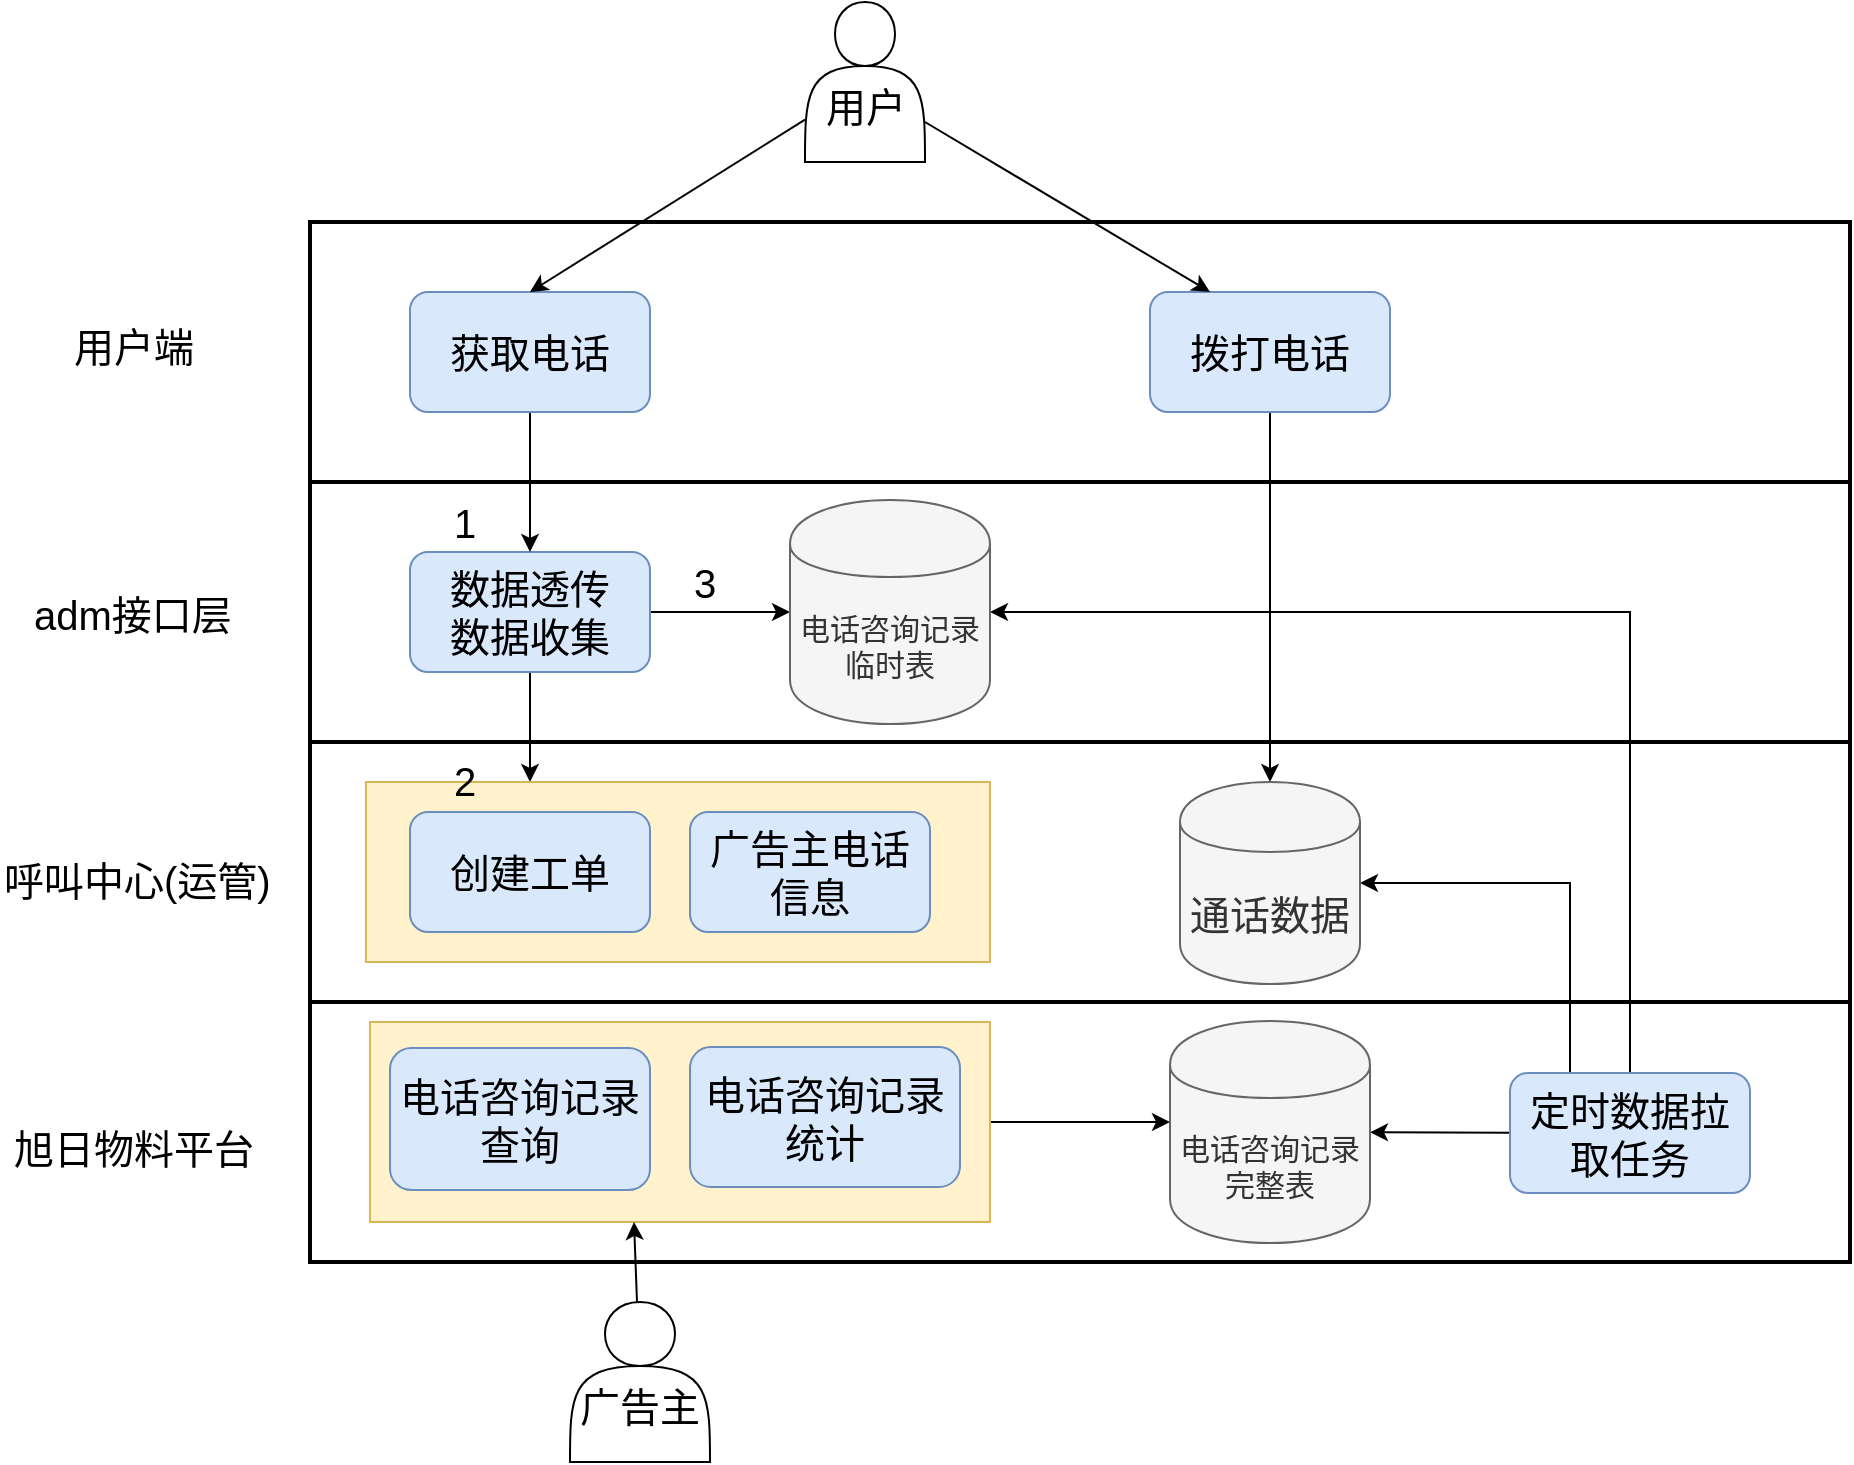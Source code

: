 <mxfile version="10.6.3" type="github"><diagram id="WbV8deXD7RpAF3lVvT-r" name="Page-1"><mxGraphModel dx="1640" dy="898" grid="1" gridSize="10" guides="1" tooltips="1" connect="1" arrows="1" fold="1" page="1" pageScale="1" pageWidth="826" pageHeight="1169" math="0" shadow="0"><root><mxCell id="0"/><mxCell id="1" parent="0"/><mxCell id="bIn04dgsxKi1n2NCSsN4-1" value="" style="rounded=0;whiteSpace=wrap;html=1;gradientColor=none;strokeColor=#000000;strokeWidth=2;" vertex="1" parent="1"><mxGeometry x="200" y="140" width="770" height="130" as="geometry"/></mxCell><mxCell id="bIn04dgsxKi1n2NCSsN4-2" value="" style="rounded=0;whiteSpace=wrap;html=1;gradientColor=none;strokeColor=#000000;strokeWidth=2;" vertex="1" parent="1"><mxGeometry x="200" y="270" width="770" height="130" as="geometry"/></mxCell><mxCell id="bIn04dgsxKi1n2NCSsN4-3" value="" style="rounded=0;whiteSpace=wrap;html=1;gradientColor=none;strokeColor=#000000;strokeWidth=2;" vertex="1" parent="1"><mxGeometry x="200" y="400" width="770" height="130" as="geometry"/></mxCell><mxCell id="bIn04dgsxKi1n2NCSsN4-4" value="" style="rounded=0;whiteSpace=wrap;html=1;gradientColor=none;strokeColor=#000000;strokeWidth=2;" vertex="1" parent="1"><mxGeometry x="200" y="530" width="770" height="130" as="geometry"/></mxCell><mxCell id="bIn04dgsxKi1n2NCSsN4-31" style="edgeStyle=orthogonalEdgeStyle;rounded=0;orthogonalLoop=1;jettySize=auto;html=1;entryX=0.5;entryY=0;entryDx=0;entryDy=0;" edge="1" parent="1" source="bIn04dgsxKi1n2NCSsN4-5" target="bIn04dgsxKi1n2NCSsN4-20"><mxGeometry relative="1" as="geometry"/></mxCell><mxCell id="bIn04dgsxKi1n2NCSsN4-5" value="&lt;font style=&quot;font-size: 20px&quot;&gt;拨打电话&lt;/font&gt;" style="rounded=1;whiteSpace=wrap;html=1;strokeColor=#6c8ebf;strokeWidth=1;fillColor=#dae8fc;" vertex="1" parent="1"><mxGeometry x="620" y="175" width="120" height="60" as="geometry"/></mxCell><mxCell id="bIn04dgsxKi1n2NCSsN4-37" style="edgeStyle=none;rounded=0;orthogonalLoop=1;jettySize=auto;html=1;" edge="1" parent="1" source="bIn04dgsxKi1n2NCSsN4-6"><mxGeometry relative="1" as="geometry"><mxPoint x="310" y="420" as="targetPoint"/></mxGeometry></mxCell><mxCell id="bIn04dgsxKi1n2NCSsN4-38" style="edgeStyle=none;rounded=0;orthogonalLoop=1;jettySize=auto;html=1;entryX=0;entryY=0.5;entryDx=0;entryDy=0;" edge="1" parent="1" source="bIn04dgsxKi1n2NCSsN4-6" target="bIn04dgsxKi1n2NCSsN4-19"><mxGeometry relative="1" as="geometry"/></mxCell><mxCell id="bIn04dgsxKi1n2NCSsN4-6" value="&lt;font style=&quot;font-size: 20px&quot;&gt;数据透传&lt;br&gt;数据收集&lt;br&gt;&lt;/font&gt;" style="rounded=1;whiteSpace=wrap;html=1;strokeColor=#6c8ebf;strokeWidth=1;fillColor=#dae8fc;" vertex="1" parent="1"><mxGeometry x="250" y="305" width="120" height="60" as="geometry"/></mxCell><mxCell id="bIn04dgsxKi1n2NCSsN4-7" value="&lt;font style=&quot;font-size: 20px&quot;&gt;用户端&lt;/font&gt;" style="text;html=1;resizable=0;points=[];autosize=1;align=left;verticalAlign=top;spacingTop=-4;" vertex="1" parent="1"><mxGeometry x="80" y="188" width="80" height="20" as="geometry"/></mxCell><mxCell id="bIn04dgsxKi1n2NCSsN4-32" style="edgeStyle=orthogonalEdgeStyle;rounded=0;orthogonalLoop=1;jettySize=auto;html=1;exitX=0.5;exitY=1;exitDx=0;exitDy=0;entryX=0.5;entryY=0;entryDx=0;entryDy=0;" edge="1" parent="1" source="bIn04dgsxKi1n2NCSsN4-8" target="bIn04dgsxKi1n2NCSsN4-6"><mxGeometry relative="1" as="geometry"/></mxCell><mxCell id="bIn04dgsxKi1n2NCSsN4-8" value="&lt;font style=&quot;font-size: 20px&quot;&gt;获取电话&lt;/font&gt;" style="rounded=1;whiteSpace=wrap;html=1;strokeColor=#6c8ebf;strokeWidth=1;fillColor=#dae8fc;" vertex="1" parent="1"><mxGeometry x="250" y="175" width="120" height="60" as="geometry"/></mxCell><mxCell id="bIn04dgsxKi1n2NCSsN4-9" value="&lt;font style=&quot;font-size: 20px&quot;&gt;adm接口层&lt;/font&gt;" style="text;html=1;resizable=0;points=[];autosize=1;align=left;verticalAlign=top;spacingTop=-4;" vertex="1" parent="1"><mxGeometry x="60" y="321.5" width="110" height="20" as="geometry"/></mxCell><mxCell id="bIn04dgsxKi1n2NCSsN4-10" value="&lt;font style=&quot;font-size: 20px&quot;&gt;呼叫中心(运管)&lt;/font&gt;" style="text;html=1;resizable=0;points=[];autosize=1;align=left;verticalAlign=top;spacingTop=-4;" vertex="1" parent="1"><mxGeometry x="45" y="455" width="150" height="20" as="geometry"/></mxCell><mxCell id="bIn04dgsxKi1n2NCSsN4-11" value="&lt;font style=&quot;font-size: 20px&quot;&gt;旭日物料平台&lt;/font&gt;" style="text;html=1;resizable=0;points=[];autosize=1;align=left;verticalAlign=top;spacingTop=-4;" vertex="1" parent="1"><mxGeometry x="50" y="588.5" width="140" height="20" as="geometry"/></mxCell><mxCell id="bIn04dgsxKi1n2NCSsN4-29" style="edgeStyle=orthogonalEdgeStyle;rounded=0;orthogonalLoop=1;jettySize=auto;html=1;entryX=1;entryY=0.5;entryDx=0;entryDy=0;" edge="1" parent="1" source="bIn04dgsxKi1n2NCSsN4-17" target="bIn04dgsxKi1n2NCSsN4-19"><mxGeometry relative="1" as="geometry"><Array as="points"><mxPoint x="860" y="335"/></Array></mxGeometry></mxCell><mxCell id="bIn04dgsxKi1n2NCSsN4-30" style="edgeStyle=orthogonalEdgeStyle;rounded=0;orthogonalLoop=1;jettySize=auto;html=1;exitX=0.25;exitY=0;exitDx=0;exitDy=0;entryX=1;entryY=0.5;entryDx=0;entryDy=0;" edge="1" parent="1" source="bIn04dgsxKi1n2NCSsN4-17" target="bIn04dgsxKi1n2NCSsN4-20"><mxGeometry relative="1" as="geometry"/></mxCell><mxCell id="bIn04dgsxKi1n2NCSsN4-50" style="edgeStyle=none;rounded=0;orthogonalLoop=1;jettySize=auto;html=1;" edge="1" parent="1" source="bIn04dgsxKi1n2NCSsN4-17" target="bIn04dgsxKi1n2NCSsN4-21"><mxGeometry relative="1" as="geometry"/></mxCell><mxCell id="bIn04dgsxKi1n2NCSsN4-17" value="&lt;font style=&quot;font-size: 20px&quot;&gt;定时数据拉取任务&lt;/font&gt;" style="rounded=1;whiteSpace=wrap;html=1;strokeColor=#6c8ebf;strokeWidth=1;fillColor=#dae8fc;" vertex="1" parent="1"><mxGeometry x="800" y="565.5" width="120" height="60" as="geometry"/></mxCell><mxCell id="bIn04dgsxKi1n2NCSsN4-19" value="&lt;font style=&quot;font-size: 15px&quot;&gt;电话咨询记录&lt;br&gt;临时表&lt;/font&gt;" style="shape=cylinder;whiteSpace=wrap;html=1;boundedLbl=1;backgroundOutline=1;strokeColor=#666666;strokeWidth=1;fillColor=#f5f5f5;fontColor=#333333;" vertex="1" parent="1"><mxGeometry x="440" y="279" width="100" height="112" as="geometry"/></mxCell><mxCell id="bIn04dgsxKi1n2NCSsN4-20" value="&lt;font style=&quot;font-size: 20px&quot;&gt;通话数据&lt;/font&gt;" style="shape=cylinder;whiteSpace=wrap;html=1;boundedLbl=1;backgroundOutline=1;strokeColor=#666666;strokeWidth=1;fillColor=#f5f5f5;fontColor=#333333;" vertex="1" parent="1"><mxGeometry x="635" y="420" width="90" height="101" as="geometry"/></mxCell><mxCell id="bIn04dgsxKi1n2NCSsN4-21" value="&lt;font style=&quot;font-size: 15px&quot;&gt;电话咨询记录&lt;br&gt;完整表&lt;/font&gt;" style="shape=cylinder;whiteSpace=wrap;html=1;boundedLbl=1;backgroundOutline=1;strokeColor=#666666;strokeWidth=1;fillColor=#f5f5f5;fontColor=#333333;" vertex="1" parent="1"><mxGeometry x="630" y="539.5" width="100" height="111" as="geometry"/></mxCell><mxCell id="bIn04dgsxKi1n2NCSsN4-36" value="" style="rounded=0;whiteSpace=wrap;html=1;strokeColor=#d6b656;strokeWidth=1;fillColor=#fff2cc;" vertex="1" parent="1"><mxGeometry x="228" y="420" width="312" height="90" as="geometry"/></mxCell><mxCell id="bIn04dgsxKi1n2NCSsN4-15" value="&lt;font style=&quot;font-size: 20px&quot;&gt;创建工单&lt;/font&gt;" style="rounded=1;whiteSpace=wrap;html=1;strokeColor=#6c8ebf;strokeWidth=1;fillColor=#dae8fc;" vertex="1" parent="1"><mxGeometry x="250" y="435" width="120" height="60" as="geometry"/></mxCell><mxCell id="bIn04dgsxKi1n2NCSsN4-12" value="&lt;font style=&quot;font-size: 20px&quot;&gt;广告主电话信息&lt;/font&gt;" style="rounded=1;whiteSpace=wrap;html=1;strokeColor=#6c8ebf;strokeWidth=1;fillColor=#dae8fc;" vertex="1" parent="1"><mxGeometry x="390" y="435" width="120" height="60" as="geometry"/></mxCell><mxCell id="bIn04dgsxKi1n2NCSsN4-39" value="&lt;font style=&quot;font-size: 20px&quot;&gt;1&lt;/font&gt;" style="text;html=1;resizable=0;points=[];autosize=1;align=left;verticalAlign=top;spacingTop=-4;" vertex="1" parent="1"><mxGeometry x="270" y="276" width="30" height="20" as="geometry"/></mxCell><mxCell id="bIn04dgsxKi1n2NCSsN4-40" value="&lt;font style=&quot;font-size: 20px&quot;&gt;2&lt;/font&gt;" style="text;html=1;resizable=0;points=[];autosize=1;align=left;verticalAlign=top;spacingTop=-4;" vertex="1" parent="1"><mxGeometry x="270" y="405" width="30" height="20" as="geometry"/></mxCell><mxCell id="bIn04dgsxKi1n2NCSsN4-41" value="&lt;font style=&quot;font-size: 20px&quot;&gt;3&lt;/font&gt;" style="text;html=1;resizable=0;points=[];autosize=1;align=left;verticalAlign=top;spacingTop=-4;" vertex="1" parent="1"><mxGeometry x="390" y="306" width="30" height="20" as="geometry"/></mxCell><mxCell id="bIn04dgsxKi1n2NCSsN4-44" style="edgeStyle=none;rounded=0;orthogonalLoop=1;jettySize=auto;html=1;entryX=0.5;entryY=0;entryDx=0;entryDy=0;" edge="1" parent="1" source="bIn04dgsxKi1n2NCSsN4-43" target="bIn04dgsxKi1n2NCSsN4-8"><mxGeometry relative="1" as="geometry"/></mxCell><mxCell id="bIn04dgsxKi1n2NCSsN4-51" style="edgeStyle=none;rounded=0;orthogonalLoop=1;jettySize=auto;html=1;exitX=1;exitY=0.75;exitDx=0;exitDy=0;entryX=0.25;entryY=0;entryDx=0;entryDy=0;" edge="1" parent="1" source="bIn04dgsxKi1n2NCSsN4-43" target="bIn04dgsxKi1n2NCSsN4-5"><mxGeometry relative="1" as="geometry"/></mxCell><mxCell id="bIn04dgsxKi1n2NCSsN4-43" value="&lt;font style=&quot;font-size: 20px&quot;&gt;&lt;br&gt;用户&lt;/font&gt;" style="shape=actor;whiteSpace=wrap;html=1;strokeColor=#000000;strokeWidth=1;gradientColor=none;" vertex="1" parent="1"><mxGeometry x="447.5" y="30" width="60" height="80" as="geometry"/></mxCell><mxCell id="bIn04dgsxKi1n2NCSsN4-49" style="edgeStyle=none;rounded=0;orthogonalLoop=1;jettySize=auto;html=1;exitX=1;exitY=0.5;exitDx=0;exitDy=0;entryX=0;entryY=0.455;entryDx=0;entryDy=0;entryPerimeter=0;" edge="1" parent="1" source="bIn04dgsxKi1n2NCSsN4-45" target="bIn04dgsxKi1n2NCSsN4-21"><mxGeometry relative="1" as="geometry"/></mxCell><mxCell id="bIn04dgsxKi1n2NCSsN4-45" value="" style="rounded=0;whiteSpace=wrap;html=1;strokeColor=#d6b656;strokeWidth=1;fillColor=#fff2cc;" vertex="1" parent="1"><mxGeometry x="230" y="540" width="310" height="100" as="geometry"/></mxCell><mxCell id="bIn04dgsxKi1n2NCSsN4-16" value="&lt;font style=&quot;font-size: 20px&quot;&gt;电话咨询记录查询&lt;/font&gt;" style="rounded=1;whiteSpace=wrap;html=1;strokeColor=#6c8ebf;strokeWidth=1;fillColor=#dae8fc;" vertex="1" parent="1"><mxGeometry x="240" y="553" width="130" height="71" as="geometry"/></mxCell><mxCell id="bIn04dgsxKi1n2NCSsN4-23" value="&lt;font style=&quot;font-size: 20px&quot;&gt;电话咨询记录统计&lt;/font&gt;" style="rounded=1;whiteSpace=wrap;html=1;strokeColor=#6c8ebf;strokeWidth=1;fillColor=#dae8fc;" vertex="1" parent="1"><mxGeometry x="390" y="552.5" width="135" height="70" as="geometry"/></mxCell><mxCell id="bIn04dgsxKi1n2NCSsN4-48" style="edgeStyle=none;rounded=0;orthogonalLoop=1;jettySize=auto;html=1;" edge="1" parent="1" source="bIn04dgsxKi1n2NCSsN4-47"><mxGeometry relative="1" as="geometry"><mxPoint x="362" y="640" as="targetPoint"/></mxGeometry></mxCell><mxCell id="bIn04dgsxKi1n2NCSsN4-47" value="&lt;font style=&quot;font-size: 20px&quot;&gt;&lt;br&gt;广告主&lt;br&gt;&lt;/font&gt;" style="shape=actor;whiteSpace=wrap;html=1;strokeColor=#000000;strokeWidth=1;gradientColor=none;" vertex="1" parent="1"><mxGeometry x="330" y="680" width="70" height="80" as="geometry"/></mxCell></root></mxGraphModel></diagram></mxfile>